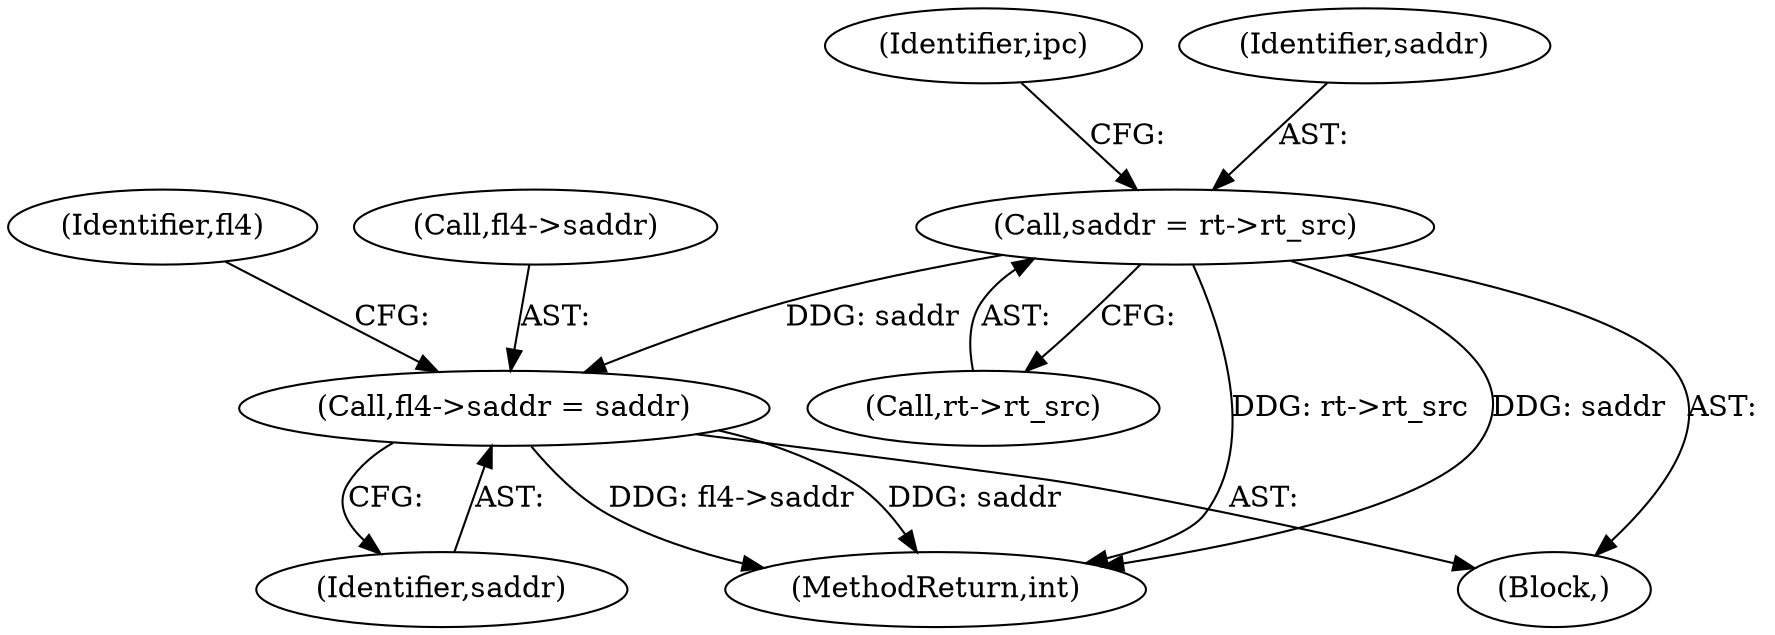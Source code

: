 digraph "0_linux_f6d8bd051c391c1c0458a30b2a7abcd939329259_32@pointer" {
"1000680" [label="(Call,fl4->saddr = saddr)"];
"1000590" [label="(Call,saddr = rt->rt_src)"];
"1000680" [label="(Call,fl4->saddr = saddr)"];
"1000687" [label="(Identifier,fl4)"];
"1000681" [label="(Call,fl4->saddr)"];
"1000598" [label="(Identifier,ipc)"];
"1000684" [label="(Identifier,saddr)"];
"1000591" [label="(Identifier,saddr)"];
"1000590" [label="(Call,saddr = rt->rt_src)"];
"1000115" [label="(Block,)"];
"1000816" [label="(MethodReturn,int)"];
"1000592" [label="(Call,rt->rt_src)"];
"1000680" -> "1000115"  [label="AST: "];
"1000680" -> "1000684"  [label="CFG: "];
"1000681" -> "1000680"  [label="AST: "];
"1000684" -> "1000680"  [label="AST: "];
"1000687" -> "1000680"  [label="CFG: "];
"1000680" -> "1000816"  [label="DDG: fl4->saddr"];
"1000680" -> "1000816"  [label="DDG: saddr"];
"1000590" -> "1000680"  [label="DDG: saddr"];
"1000590" -> "1000115"  [label="AST: "];
"1000590" -> "1000592"  [label="CFG: "];
"1000591" -> "1000590"  [label="AST: "];
"1000592" -> "1000590"  [label="AST: "];
"1000598" -> "1000590"  [label="CFG: "];
"1000590" -> "1000816"  [label="DDG: rt->rt_src"];
"1000590" -> "1000816"  [label="DDG: saddr"];
}
